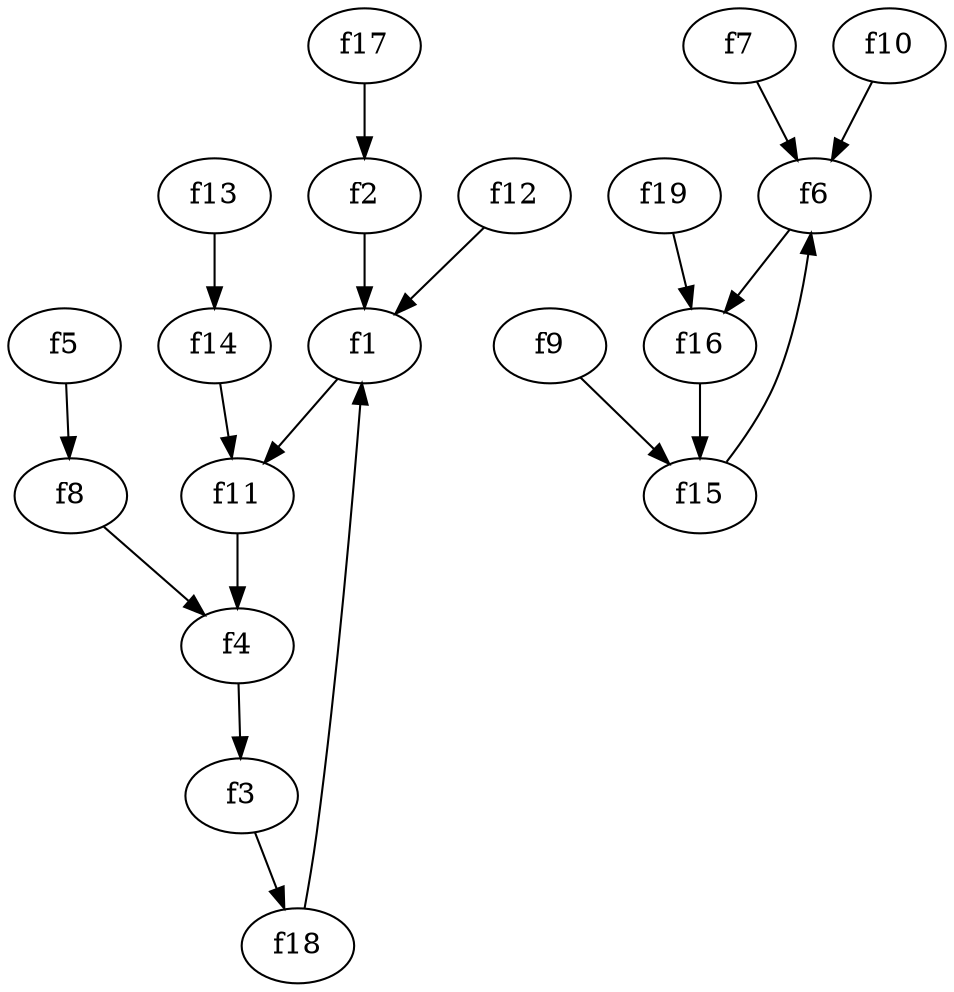 strict digraph  {
f1;
f2;
f3;
f4;
f5;
f6;
f7;
f8;
f9;
f10;
f11;
f12;
f13;
f14;
f15;
f16;
f17;
f18;
f19;
f1 -> f11  [weight=2];
f2 -> f1  [weight=2];
f3 -> f18  [weight=2];
f4 -> f3  [weight=2];
f5 -> f8  [weight=2];
f6 -> f16  [weight=2];
f7 -> f6  [weight=2];
f8 -> f4  [weight=2];
f9 -> f15  [weight=2];
f10 -> f6  [weight=2];
f11 -> f4  [weight=2];
f12 -> f1  [weight=2];
f13 -> f14  [weight=2];
f14 -> f11  [weight=2];
f15 -> f6  [weight=2];
f16 -> f15  [weight=2];
f17 -> f2  [weight=2];
f18 -> f1  [weight=2];
f19 -> f16  [weight=2];
}
